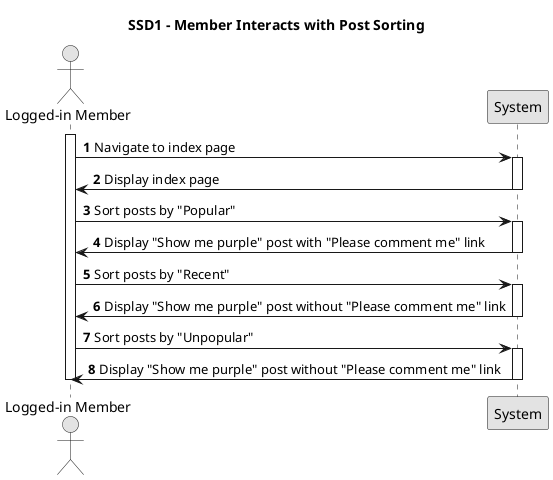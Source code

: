 @startuml SSD1
skinparam monochrome true
skinparam packageStyle rectangle
skinparam shadowing false

title SSD1 - Member Interacts with Post Sorting

autonumber

actor "Logged-in Member" as Member
participant "System" as System

    activate Member
    Member -> System: Navigate to index page
    activate System
        System -> Member: Display index page
    deactivate System

    Member -> System: Sort posts by "Popular"
    activate System
        System -> Member: Display "Show me purple" post with "Please comment me" link
    deactivate System

    Member -> System: Sort posts by "Recent"
    activate System
        System -> Member: Display "Show me purple" post without "Please comment me" link
    deactivate System

    Member -> System: Sort posts by "Unpopular"
    activate System
        System -> Member: Display "Show me purple" post without "Please comment me" link
    deactivate System
    deactivate Member
@enduml
